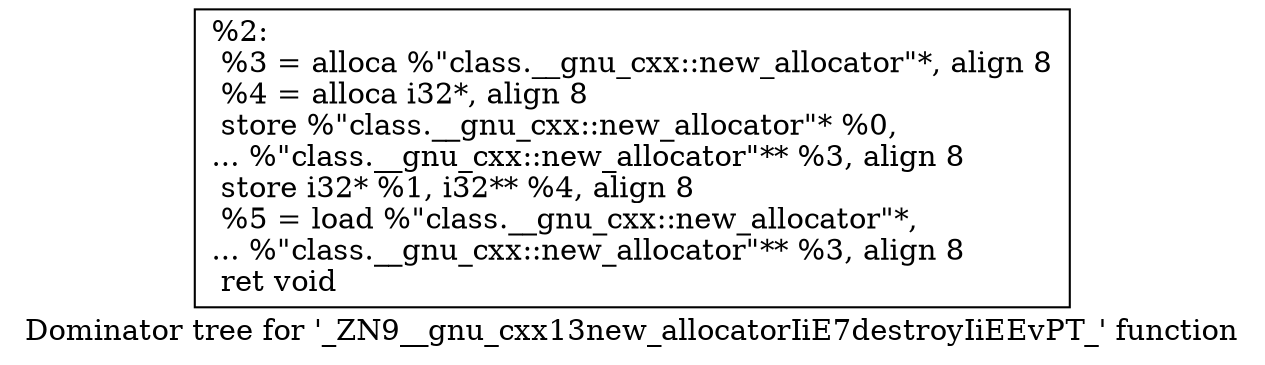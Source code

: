 digraph "Dominator tree for '_ZN9__gnu_cxx13new_allocatorIiE7destroyIiEEvPT_' function" {
	label="Dominator tree for '_ZN9__gnu_cxx13new_allocatorIiE7destroyIiEEvPT_' function";

	Node0x1473ed0 [shape=record,label="{%2:\l  %3 = alloca %\"class.__gnu_cxx::new_allocator\"*, align 8\l  %4 = alloca i32*, align 8\l  store %\"class.__gnu_cxx::new_allocator\"* %0,\l... %\"class.__gnu_cxx::new_allocator\"** %3, align 8\l  store i32* %1, i32** %4, align 8\l  %5 = load %\"class.__gnu_cxx::new_allocator\"*,\l... %\"class.__gnu_cxx::new_allocator\"** %3, align 8\l  ret void\l}"];
}
